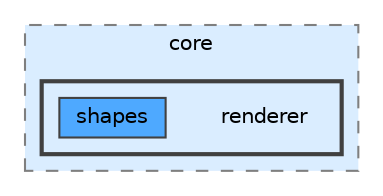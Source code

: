 digraph "src/core/renderer"
{
 // LATEX_PDF_SIZE
  bgcolor="transparent";
  edge [fontname=Helvetica,fontsize=10,labelfontname=Helvetica,labelfontsize=10];
  node [fontname=Helvetica,fontsize=10,shape=box,height=0.2,width=0.4];
  compound=true
  subgraph clusterdir_aebb8dcc11953d78e620bbef0b9e2183 {
    graph [ bgcolor="#daedff", pencolor="grey50", label="core", fontname=Helvetica,fontsize=10 style="filled,dashed", URL="dir_aebb8dcc11953d78e620bbef0b9e2183.html",tooltip=""]
  subgraph clusterdir_01aa78ce2fe93d6383726aeb6438a860 {
    graph [ bgcolor="#daedff", pencolor="grey25", label="", fontname=Helvetica,fontsize=10 style="filled,bold", URL="dir_01aa78ce2fe93d6383726aeb6438a860.html",tooltip=""]
    dir_01aa78ce2fe93d6383726aeb6438a860 [shape=plaintext, label="renderer"];
  dir_e680890a64a345ff7c03033dc3ca948f [label="shapes", fillcolor="#4ea9ff", color="grey25", style="filled", URL="dir_e680890a64a345ff7c03033dc3ca948f.html",tooltip=""];
  }
  }
}
